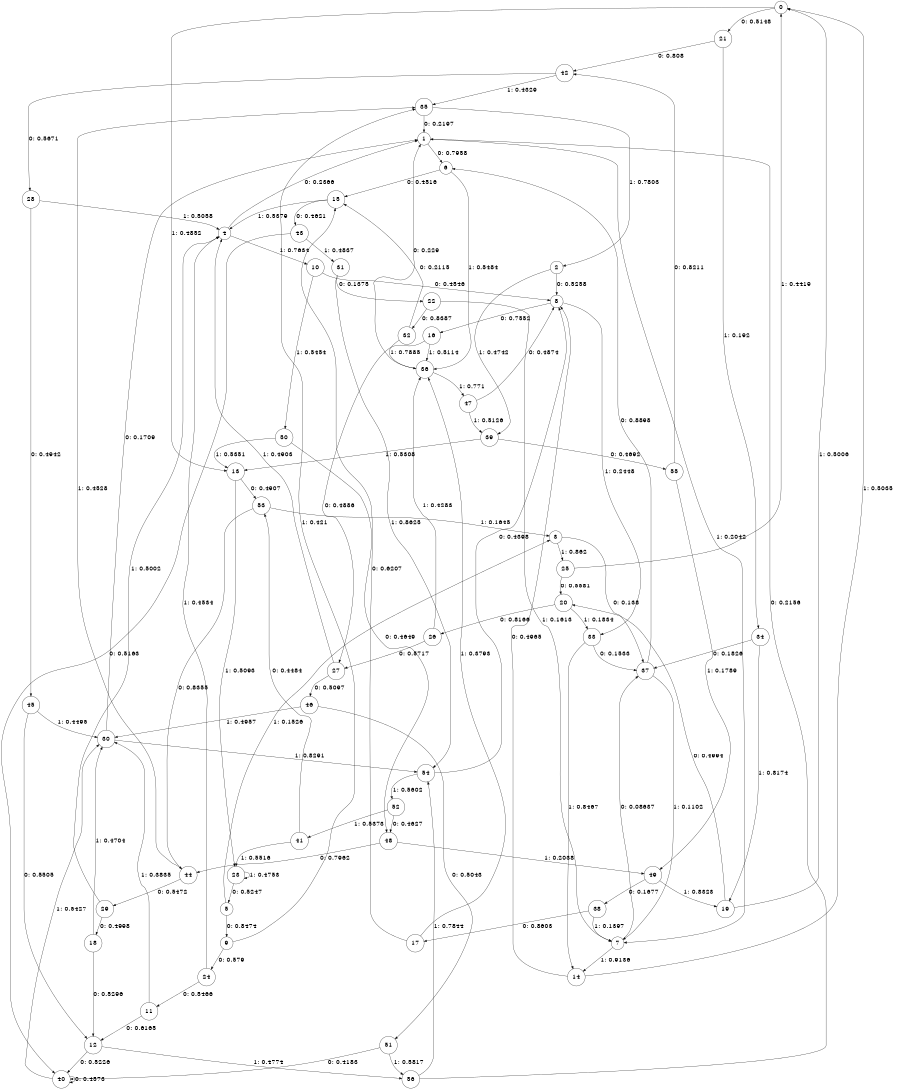 digraph "ch33concat_phase3_L10" {
size = "6,8.5";
ratio = "fill";
node [shape = circle];
node [fontsize = 24];
edge [fontsize = 24];
0 -> 21 [label = "0: 0.5148   "];
0 -> 13 [label = "1: 0.4852   "];
1 -> 6 [label = "0: 0.7958   "];
1 -> 7 [label = "1: 0.2042   "];
2 -> 8 [label = "0: 0.5258   "];
2 -> 39 [label = "1: 0.4742   "];
3 -> 37 [label = "0: 0.138    "];
3 -> 25 [label = "1: 0.862    "];
4 -> 1 [label = "0: 0.2366   "];
4 -> 10 [label = "1: 0.7634   "];
5 -> 9 [label = "0: 0.8474   "];
5 -> 3 [label = "1: 0.1526   "];
6 -> 15 [label = "0: 0.4516   "];
6 -> 36 [label = "1: 0.5484   "];
7 -> 37 [label = "0: 0.08637  "];
7 -> 14 [label = "1: 0.9136   "];
8 -> 16 [label = "0: 0.7552   "];
8 -> 33 [label = "1: 0.2448   "];
9 -> 24 [label = "0: 0.579    "];
9 -> 35 [label = "1: 0.421    "];
10 -> 8 [label = "0: 0.4546   "];
10 -> 50 [label = "1: 0.5454   "];
11 -> 12 [label = "0: 0.6165   "];
11 -> 30 [label = "1: 0.3835   "];
12 -> 40 [label = "0: 0.5226   "];
12 -> 56 [label = "1: 0.4774   "];
13 -> 53 [label = "0: 0.4907   "];
13 -> 23 [label = "1: 0.5093   "];
14 -> 8 [label = "0: 0.4965   "];
14 -> 0 [label = "1: 0.5035   "];
15 -> 43 [label = "0: 0.4621   "];
15 -> 4 [label = "1: 0.5379   "];
16 -> 27 [label = "0: 0.4886   "];
16 -> 36 [label = "1: 0.5114   "];
17 -> 15 [label = "0: 0.6207   "];
17 -> 36 [label = "1: 0.3793   "];
18 -> 12 [label = "0: 0.5296   "];
18 -> 30 [label = "1: 0.4704   "];
19 -> 20 [label = "0: 0.4994   "];
19 -> 0 [label = "1: 0.5006   "];
20 -> 26 [label = "0: 0.8166   "];
20 -> 33 [label = "1: 0.1834   "];
21 -> 42 [label = "0: 0.808    "];
21 -> 34 [label = "1: 0.192    "];
22 -> 32 [label = "0: 0.8387   "];
22 -> 7 [label = "1: 0.1613   "];
23 -> 5 [label = "0: 0.5247   "];
23 -> 23 [label = "1: 0.4753   "];
24 -> 11 [label = "0: 0.5466   "];
24 -> 4 [label = "1: 0.4534   "];
25 -> 20 [label = "0: 0.5581   "];
25 -> 0 [label = "1: 0.4419   "];
26 -> 27 [label = "0: 0.5717   "];
26 -> 36 [label = "1: 0.4283   "];
27 -> 46 [label = "0: 0.5097   "];
27 -> 4 [label = "1: 0.4903   "];
28 -> 45 [label = "0: 0.4942   "];
28 -> 4 [label = "1: 0.5058   "];
29 -> 18 [label = "0: 0.4998   "];
29 -> 4 [label = "1: 0.5002   "];
30 -> 1 [label = "0: 0.1709   "];
30 -> 54 [label = "1: 0.8291   "];
31 -> 22 [label = "0: 0.1375   "];
31 -> 54 [label = "1: 0.8625   "];
32 -> 15 [label = "0: 0.2115   "];
32 -> 36 [label = "1: 0.7885   "];
33 -> 37 [label = "0: 0.1533   "];
33 -> 14 [label = "1: 0.8467   "];
34 -> 37 [label = "0: 0.1826   "];
34 -> 19 [label = "1: 0.8174   "];
35 -> 1 [label = "0: 0.2197   "];
35 -> 2 [label = "1: 0.7803   "];
36 -> 1 [label = "0: 0.229    "];
36 -> 47 [label = "1: 0.771    "];
37 -> 6 [label = "0: 0.8898   "];
37 -> 7 [label = "1: 0.1102   "];
38 -> 17 [label = "0: 0.8603   "];
38 -> 7 [label = "1: 0.1397   "];
39 -> 55 [label = "0: 0.4692   "];
39 -> 13 [label = "1: 0.5308   "];
40 -> 40 [label = "0: 0.4573   "];
40 -> 30 [label = "1: 0.5427   "];
41 -> 53 [label = "0: 0.4484   "];
41 -> 23 [label = "1: 0.5516   "];
42 -> 28 [label = "0: 0.5671   "];
42 -> 35 [label = "1: 0.4329   "];
43 -> 40 [label = "0: 0.5163   "];
43 -> 31 [label = "1: 0.4837   "];
44 -> 29 [label = "0: 0.5472   "];
44 -> 35 [label = "1: 0.4528   "];
45 -> 12 [label = "0: 0.5505   "];
45 -> 30 [label = "1: 0.4495   "];
46 -> 51 [label = "0: 0.5043   "];
46 -> 30 [label = "1: 0.4957   "];
47 -> 8 [label = "0: 0.4874   "];
47 -> 39 [label = "1: 0.5126   "];
48 -> 44 [label = "0: 0.7962   "];
48 -> 49 [label = "1: 0.2038   "];
49 -> 38 [label = "0: 0.1677   "];
49 -> 19 [label = "1: 0.8323   "];
50 -> 48 [label = "0: 0.4649   "];
50 -> 13 [label = "1: 0.5351   "];
51 -> 40 [label = "0: 0.4183   "];
51 -> 56 [label = "1: 0.5817   "];
52 -> 48 [label = "0: 0.4627   "];
52 -> 41 [label = "1: 0.5373   "];
53 -> 44 [label = "0: 0.8355   "];
53 -> 3 [label = "1: 0.1645   "];
54 -> 8 [label = "0: 0.4398   "];
54 -> 52 [label = "1: 0.5602   "];
55 -> 42 [label = "0: 0.8211   "];
55 -> 49 [label = "1: 0.1789   "];
56 -> 1 [label = "0: 0.2156   "];
56 -> 54 [label = "1: 0.7844   "];
}
